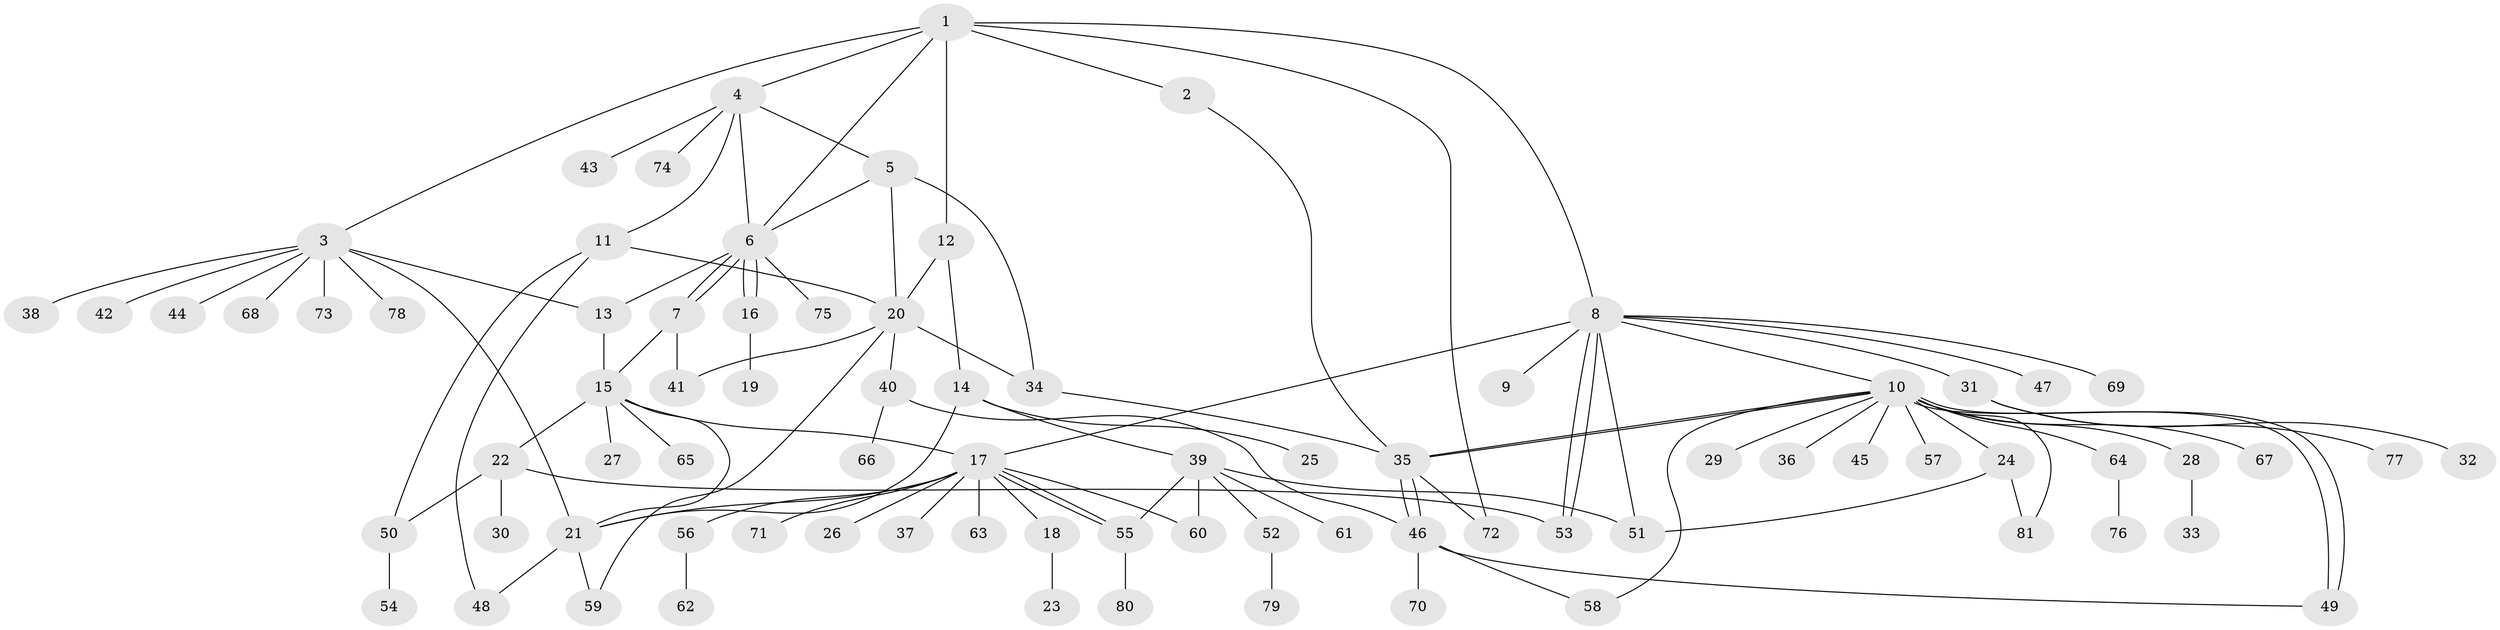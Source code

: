 // Generated by graph-tools (version 1.1) at 2025/47/03/09/25 04:47:29]
// undirected, 81 vertices, 114 edges
graph export_dot {
graph [start="1"]
  node [color=gray90,style=filled];
  1;
  2;
  3;
  4;
  5;
  6;
  7;
  8;
  9;
  10;
  11;
  12;
  13;
  14;
  15;
  16;
  17;
  18;
  19;
  20;
  21;
  22;
  23;
  24;
  25;
  26;
  27;
  28;
  29;
  30;
  31;
  32;
  33;
  34;
  35;
  36;
  37;
  38;
  39;
  40;
  41;
  42;
  43;
  44;
  45;
  46;
  47;
  48;
  49;
  50;
  51;
  52;
  53;
  54;
  55;
  56;
  57;
  58;
  59;
  60;
  61;
  62;
  63;
  64;
  65;
  66;
  67;
  68;
  69;
  70;
  71;
  72;
  73;
  74;
  75;
  76;
  77;
  78;
  79;
  80;
  81;
  1 -- 2;
  1 -- 3;
  1 -- 4;
  1 -- 6;
  1 -- 8;
  1 -- 12;
  1 -- 72;
  2 -- 35;
  3 -- 13;
  3 -- 21;
  3 -- 38;
  3 -- 42;
  3 -- 44;
  3 -- 68;
  3 -- 73;
  3 -- 78;
  4 -- 5;
  4 -- 6;
  4 -- 11;
  4 -- 43;
  4 -- 74;
  5 -- 6;
  5 -- 20;
  5 -- 34;
  6 -- 7;
  6 -- 7;
  6 -- 13;
  6 -- 16;
  6 -- 16;
  6 -- 75;
  7 -- 15;
  7 -- 41;
  8 -- 9;
  8 -- 10;
  8 -- 17;
  8 -- 31;
  8 -- 47;
  8 -- 51;
  8 -- 53;
  8 -- 53;
  8 -- 69;
  10 -- 24;
  10 -- 28;
  10 -- 29;
  10 -- 35;
  10 -- 35;
  10 -- 36;
  10 -- 45;
  10 -- 49;
  10 -- 49;
  10 -- 57;
  10 -- 58;
  10 -- 64;
  10 -- 67;
  10 -- 81;
  11 -- 20;
  11 -- 48;
  11 -- 50;
  12 -- 14;
  12 -- 20;
  13 -- 15;
  14 -- 21;
  14 -- 25;
  14 -- 39;
  15 -- 17;
  15 -- 21;
  15 -- 22;
  15 -- 27;
  15 -- 65;
  16 -- 19;
  17 -- 18;
  17 -- 21;
  17 -- 26;
  17 -- 37;
  17 -- 55;
  17 -- 55;
  17 -- 56;
  17 -- 60;
  17 -- 63;
  17 -- 71;
  18 -- 23;
  20 -- 34;
  20 -- 40;
  20 -- 41;
  20 -- 59;
  21 -- 48;
  21 -- 59;
  22 -- 30;
  22 -- 50;
  22 -- 53;
  24 -- 51;
  24 -- 81;
  28 -- 33;
  31 -- 32;
  31 -- 77;
  34 -- 35;
  35 -- 46;
  35 -- 46;
  35 -- 72;
  39 -- 51;
  39 -- 52;
  39 -- 55;
  39 -- 60;
  39 -- 61;
  40 -- 46;
  40 -- 66;
  46 -- 49;
  46 -- 58;
  46 -- 70;
  50 -- 54;
  52 -- 79;
  55 -- 80;
  56 -- 62;
  64 -- 76;
}
